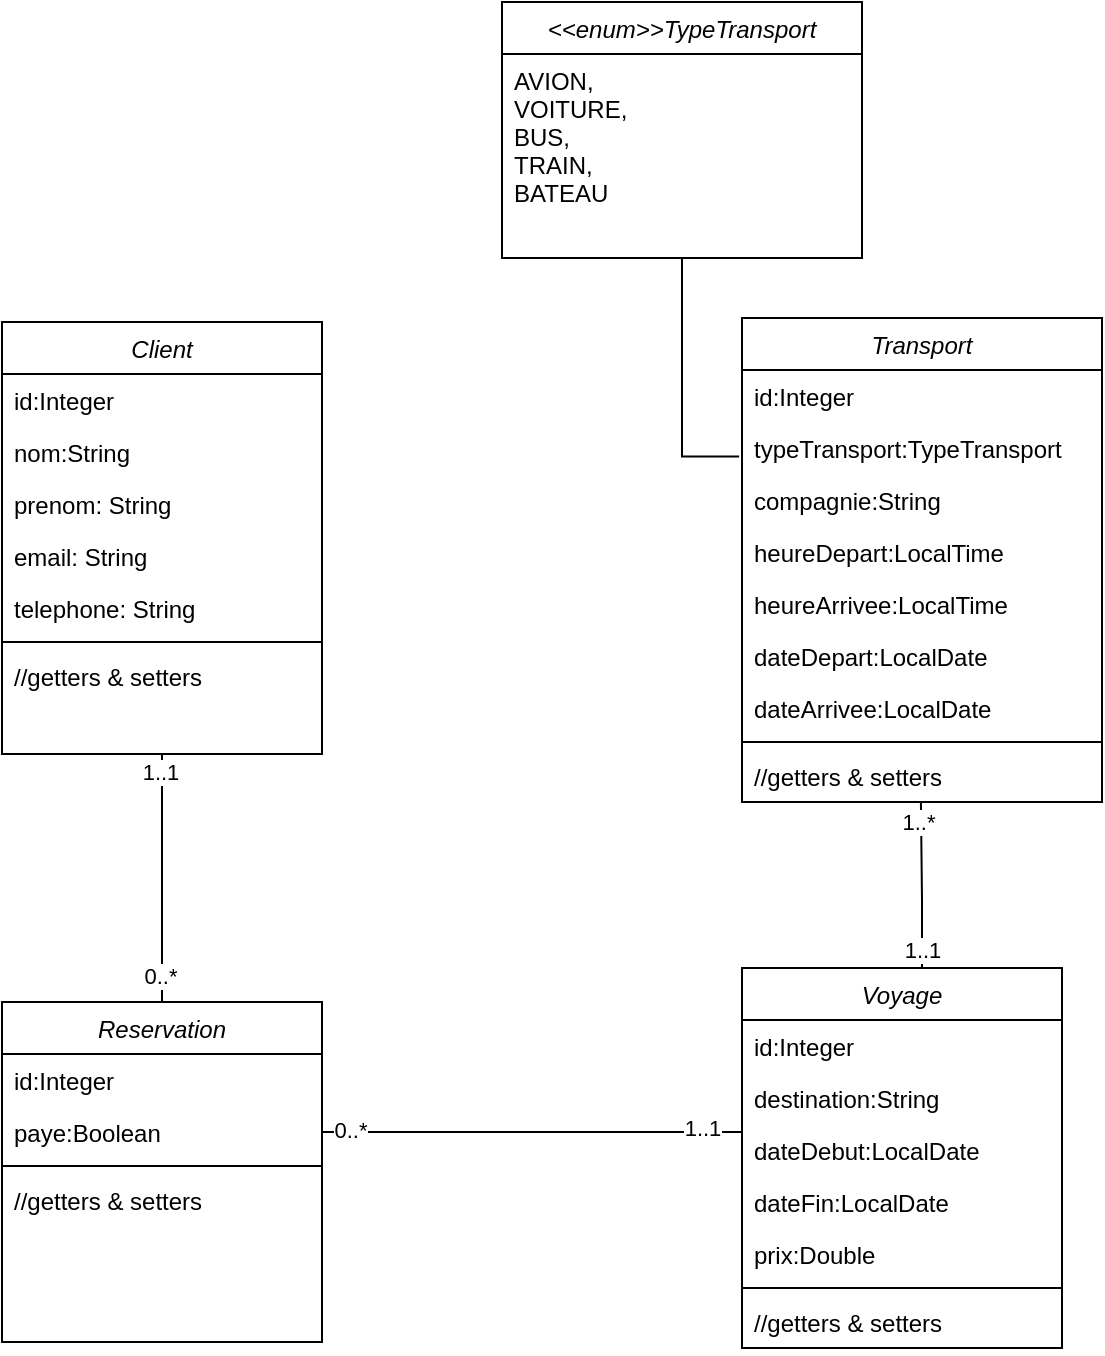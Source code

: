 <mxfile version="24.6.4" type="device">
  <diagram id="C5RBs43oDa-KdzZeNtuy" name="Page-1">
    <mxGraphModel dx="1444" dy="2051" grid="1" gridSize="10" guides="1" tooltips="1" connect="1" arrows="1" fold="1" page="1" pageScale="1" pageWidth="827" pageHeight="1169" math="0" shadow="0">
      <root>
        <mxCell id="WIyWlLk6GJQsqaUBKTNV-0" />
        <mxCell id="WIyWlLk6GJQsqaUBKTNV-1" parent="WIyWlLk6GJQsqaUBKTNV-0" />
        <mxCell id="aC_3fk4rz2id47iMhi8N-8" style="edgeStyle=orthogonalEdgeStyle;rounded=0;orthogonalLoop=1;jettySize=auto;html=1;entryX=0.5;entryY=0;entryDx=0;entryDy=0;endArrow=none;endFill=0;" parent="WIyWlLk6GJQsqaUBKTNV-1" source="txLLYTd6XV4L-1mIHspS-3" target="aC_3fk4rz2id47iMhi8N-0" edge="1">
          <mxGeometry relative="1" as="geometry" />
        </mxCell>
        <mxCell id="aC_3fk4rz2id47iMhi8N-9" value="0..*" style="edgeLabel;html=1;align=center;verticalAlign=middle;resizable=0;points=[];" parent="aC_3fk4rz2id47iMhi8N-8" vertex="1" connectable="0">
          <mxGeometry x="0.783" y="-1" relative="1" as="geometry">
            <mxPoint as="offset" />
          </mxGeometry>
        </mxCell>
        <mxCell id="aC_3fk4rz2id47iMhi8N-10" value="1..1" style="edgeLabel;html=1;align=center;verticalAlign=middle;resizable=0;points=[];" parent="aC_3fk4rz2id47iMhi8N-8" vertex="1" connectable="0">
          <mxGeometry x="-0.857" y="-1" relative="1" as="geometry">
            <mxPoint as="offset" />
          </mxGeometry>
        </mxCell>
        <mxCell id="txLLYTd6XV4L-1mIHspS-3" value="Client" style="swimlane;fontStyle=2;align=center;verticalAlign=top;childLayout=stackLayout;horizontal=1;startSize=26;horizontalStack=0;resizeParent=1;resizeLast=0;collapsible=1;marginBottom=0;rounded=0;shadow=0;strokeWidth=1;" parent="WIyWlLk6GJQsqaUBKTNV-1" vertex="1">
          <mxGeometry x="110" y="-240" width="160" height="216" as="geometry">
            <mxRectangle x="230" y="140" width="160" height="26" as="alternateBounds" />
          </mxGeometry>
        </mxCell>
        <mxCell id="txLLYTd6XV4L-1mIHspS-4" value="id:Integer" style="text;align=left;verticalAlign=top;spacingLeft=4;spacingRight=4;overflow=hidden;rotatable=0;points=[[0,0.5],[1,0.5]];portConstraint=eastwest;" parent="txLLYTd6XV4L-1mIHspS-3" vertex="1">
          <mxGeometry y="26" width="160" height="26" as="geometry" />
        </mxCell>
        <mxCell id="txLLYTd6XV4L-1mIHspS-5" value="nom:String" style="text;align=left;verticalAlign=top;spacingLeft=4;spacingRight=4;overflow=hidden;rotatable=0;points=[[0,0.5],[1,0.5]];portConstraint=eastwest;rounded=0;shadow=0;html=0;" parent="txLLYTd6XV4L-1mIHspS-3" vertex="1">
          <mxGeometry y="52" width="160" height="26" as="geometry" />
        </mxCell>
        <mxCell id="txLLYTd6XV4L-1mIHspS-6" value="prenom: String" style="text;align=left;verticalAlign=top;spacingLeft=4;spacingRight=4;overflow=hidden;rotatable=0;points=[[0,0.5],[1,0.5]];portConstraint=eastwest;rounded=0;shadow=0;html=0;" parent="txLLYTd6XV4L-1mIHspS-3" vertex="1">
          <mxGeometry y="78" width="160" height="26" as="geometry" />
        </mxCell>
        <mxCell id="txLLYTd6XV4L-1mIHspS-7" value="email: String" style="text;align=left;verticalAlign=top;spacingLeft=4;spacingRight=4;overflow=hidden;rotatable=0;points=[[0,0.5],[1,0.5]];portConstraint=eastwest;rounded=0;shadow=0;html=0;" parent="txLLYTd6XV4L-1mIHspS-3" vertex="1">
          <mxGeometry y="104" width="160" height="26" as="geometry" />
        </mxCell>
        <mxCell id="txLLYTd6XV4L-1mIHspS-8" value="telephone: String" style="text;align=left;verticalAlign=top;spacingLeft=4;spacingRight=4;overflow=hidden;rotatable=0;points=[[0,0.5],[1,0.5]];portConstraint=eastwest;rounded=0;shadow=0;html=0;" parent="txLLYTd6XV4L-1mIHspS-3" vertex="1">
          <mxGeometry y="130" width="160" height="26" as="geometry" />
        </mxCell>
        <mxCell id="txLLYTd6XV4L-1mIHspS-10" value="" style="line;html=1;strokeWidth=1;align=left;verticalAlign=middle;spacingTop=-1;spacingLeft=3;spacingRight=3;rotatable=0;labelPosition=right;points=[];portConstraint=eastwest;" parent="txLLYTd6XV4L-1mIHspS-3" vertex="1">
          <mxGeometry y="156" width="160" height="8" as="geometry" />
        </mxCell>
        <mxCell id="txLLYTd6XV4L-1mIHspS-11" value="//getters &amp; setters" style="text;align=left;verticalAlign=top;spacingLeft=4;spacingRight=4;overflow=hidden;rotatable=0;points=[[0,0.5],[1,0.5]];portConstraint=eastwest;" parent="txLLYTd6XV4L-1mIHspS-3" vertex="1">
          <mxGeometry y="164" width="160" height="26" as="geometry" />
        </mxCell>
        <mxCell id="aC_3fk4rz2id47iMhi8N-0" value="Reservation" style="swimlane;fontStyle=2;align=center;verticalAlign=top;childLayout=stackLayout;horizontal=1;startSize=26;horizontalStack=0;resizeParent=1;resizeLast=0;collapsible=1;marginBottom=0;rounded=0;shadow=0;strokeWidth=1;" parent="WIyWlLk6GJQsqaUBKTNV-1" vertex="1">
          <mxGeometry x="110" y="100" width="160" height="170" as="geometry">
            <mxRectangle x="230" y="140" width="160" height="26" as="alternateBounds" />
          </mxGeometry>
        </mxCell>
        <mxCell id="aC_3fk4rz2id47iMhi8N-1" value="id:Integer" style="text;align=left;verticalAlign=top;spacingLeft=4;spacingRight=4;overflow=hidden;rotatable=0;points=[[0,0.5],[1,0.5]];portConstraint=eastwest;" parent="aC_3fk4rz2id47iMhi8N-0" vertex="1">
          <mxGeometry y="26" width="160" height="26" as="geometry" />
        </mxCell>
        <mxCell id="aC_3fk4rz2id47iMhi8N-2" value="paye:Boolean" style="text;align=left;verticalAlign=top;spacingLeft=4;spacingRight=4;overflow=hidden;rotatable=0;points=[[0,0.5],[1,0.5]];portConstraint=eastwest;rounded=0;shadow=0;html=0;" parent="aC_3fk4rz2id47iMhi8N-0" vertex="1">
          <mxGeometry y="52" width="160" height="26" as="geometry" />
        </mxCell>
        <mxCell id="aC_3fk4rz2id47iMhi8N-6" value="" style="line;html=1;strokeWidth=1;align=left;verticalAlign=middle;spacingTop=-1;spacingLeft=3;spacingRight=3;rotatable=0;labelPosition=right;points=[];portConstraint=eastwest;" parent="aC_3fk4rz2id47iMhi8N-0" vertex="1">
          <mxGeometry y="78" width="160" height="8" as="geometry" />
        </mxCell>
        <mxCell id="aC_3fk4rz2id47iMhi8N-7" value="//getters &amp; setters" style="text;align=left;verticalAlign=top;spacingLeft=4;spacingRight=4;overflow=hidden;rotatable=0;points=[[0,0.5],[1,0.5]];portConstraint=eastwest;" parent="aC_3fk4rz2id47iMhi8N-0" vertex="1">
          <mxGeometry y="86" width="160" height="26" as="geometry" />
        </mxCell>
        <mxCell id="aC_3fk4rz2id47iMhi8N-11" value="Voyage" style="swimlane;fontStyle=2;align=center;verticalAlign=top;childLayout=stackLayout;horizontal=1;startSize=26;horizontalStack=0;resizeParent=1;resizeLast=0;collapsible=1;marginBottom=0;rounded=0;shadow=0;strokeWidth=1;" parent="WIyWlLk6GJQsqaUBKTNV-1" vertex="1">
          <mxGeometry x="480" y="83" width="160" height="190" as="geometry">
            <mxRectangle x="230" y="140" width="160" height="26" as="alternateBounds" />
          </mxGeometry>
        </mxCell>
        <mxCell id="aC_3fk4rz2id47iMhi8N-12" value="id:Integer" style="text;align=left;verticalAlign=top;spacingLeft=4;spacingRight=4;overflow=hidden;rotatable=0;points=[[0,0.5],[1,0.5]];portConstraint=eastwest;" parent="aC_3fk4rz2id47iMhi8N-11" vertex="1">
          <mxGeometry y="26" width="160" height="26" as="geometry" />
        </mxCell>
        <mxCell id="aC_3fk4rz2id47iMhi8N-13" value="destination:String" style="text;align=left;verticalAlign=top;spacingLeft=4;spacingRight=4;overflow=hidden;rotatable=0;points=[[0,0.5],[1,0.5]];portConstraint=eastwest;rounded=0;shadow=0;html=0;" parent="aC_3fk4rz2id47iMhi8N-11" vertex="1">
          <mxGeometry y="52" width="160" height="26" as="geometry" />
        </mxCell>
        <mxCell id="aC_3fk4rz2id47iMhi8N-17" value="dateDebut:LocalDate" style="text;align=left;verticalAlign=top;spacingLeft=4;spacingRight=4;overflow=hidden;rotatable=0;points=[[0,0.5],[1,0.5]];portConstraint=eastwest;rounded=0;shadow=0;html=0;" parent="aC_3fk4rz2id47iMhi8N-11" vertex="1">
          <mxGeometry y="78" width="160" height="26" as="geometry" />
        </mxCell>
        <mxCell id="aC_3fk4rz2id47iMhi8N-18" value="dateFin:LocalDate" style="text;align=left;verticalAlign=top;spacingLeft=4;spacingRight=4;overflow=hidden;rotatable=0;points=[[0,0.5],[1,0.5]];portConstraint=eastwest;rounded=0;shadow=0;html=0;" parent="aC_3fk4rz2id47iMhi8N-11" vertex="1">
          <mxGeometry y="104" width="160" height="26" as="geometry" />
        </mxCell>
        <mxCell id="aC_3fk4rz2id47iMhi8N-19" value="prix:Double" style="text;align=left;verticalAlign=top;spacingLeft=4;spacingRight=4;overflow=hidden;rotatable=0;points=[[0,0.5],[1,0.5]];portConstraint=eastwest;rounded=0;shadow=0;html=0;" parent="aC_3fk4rz2id47iMhi8N-11" vertex="1">
          <mxGeometry y="130" width="160" height="26" as="geometry" />
        </mxCell>
        <mxCell id="aC_3fk4rz2id47iMhi8N-14" value="" style="line;html=1;strokeWidth=1;align=left;verticalAlign=middle;spacingTop=-1;spacingLeft=3;spacingRight=3;rotatable=0;labelPosition=right;points=[];portConstraint=eastwest;" parent="aC_3fk4rz2id47iMhi8N-11" vertex="1">
          <mxGeometry y="156" width="160" height="8" as="geometry" />
        </mxCell>
        <mxCell id="aC_3fk4rz2id47iMhi8N-15" value="//getters &amp; setters" style="text;align=left;verticalAlign=top;spacingLeft=4;spacingRight=4;overflow=hidden;rotatable=0;points=[[0,0.5],[1,0.5]];portConstraint=eastwest;" parent="aC_3fk4rz2id47iMhi8N-11" vertex="1">
          <mxGeometry y="164" width="160" height="26" as="geometry" />
        </mxCell>
        <mxCell id="aC_3fk4rz2id47iMhi8N-16" style="edgeStyle=orthogonalEdgeStyle;rounded=0;orthogonalLoop=1;jettySize=auto;html=1;entryX=0;entryY=0.5;entryDx=0;entryDy=0;endArrow=none;endFill=0;" parent="WIyWlLk6GJQsqaUBKTNV-1" source="aC_3fk4rz2id47iMhi8N-2" target="aC_3fk4rz2id47iMhi8N-11" edge="1">
          <mxGeometry relative="1" as="geometry">
            <Array as="points">
              <mxPoint x="480" y="165" />
            </Array>
          </mxGeometry>
        </mxCell>
        <mxCell id="aC_3fk4rz2id47iMhi8N-20" value="1..1" style="edgeLabel;html=1;align=center;verticalAlign=middle;resizable=0;points=[];" parent="aC_3fk4rz2id47iMhi8N-16" vertex="1" connectable="0">
          <mxGeometry x="0.702" y="2" relative="1" as="geometry">
            <mxPoint as="offset" />
          </mxGeometry>
        </mxCell>
        <mxCell id="aC_3fk4rz2id47iMhi8N-21" value="0..*" style="edgeLabel;html=1;align=center;verticalAlign=middle;resizable=0;points=[];" parent="aC_3fk4rz2id47iMhi8N-16" vertex="1" connectable="0">
          <mxGeometry x="-0.877" y="1" relative="1" as="geometry">
            <mxPoint as="offset" />
          </mxGeometry>
        </mxCell>
        <mxCell id="aC_3fk4rz2id47iMhi8N-22" value="Transport" style="swimlane;fontStyle=2;align=center;verticalAlign=top;childLayout=stackLayout;horizontal=1;startSize=26;horizontalStack=0;resizeParent=1;resizeLast=0;collapsible=1;marginBottom=0;rounded=0;shadow=0;strokeWidth=1;" parent="WIyWlLk6GJQsqaUBKTNV-1" vertex="1">
          <mxGeometry x="480" y="-242" width="180" height="242" as="geometry">
            <mxRectangle x="230" y="140" width="160" height="26" as="alternateBounds" />
          </mxGeometry>
        </mxCell>
        <mxCell id="aC_3fk4rz2id47iMhi8N-23" value="id:Integer" style="text;align=left;verticalAlign=top;spacingLeft=4;spacingRight=4;overflow=hidden;rotatable=0;points=[[0,0.5],[1,0.5]];portConstraint=eastwest;" parent="aC_3fk4rz2id47iMhi8N-22" vertex="1">
          <mxGeometry y="26" width="180" height="26" as="geometry" />
        </mxCell>
        <mxCell id="aC_3fk4rz2id47iMhi8N-24" value="typeTransport:TypeTransport" style="text;align=left;verticalAlign=top;spacingLeft=4;spacingRight=4;overflow=hidden;rotatable=0;points=[[0,0.5],[1,0.5]];portConstraint=eastwest;rounded=0;shadow=0;html=0;" parent="aC_3fk4rz2id47iMhi8N-22" vertex="1">
          <mxGeometry y="52" width="180" height="26" as="geometry" />
        </mxCell>
        <mxCell id="aC_3fk4rz2id47iMhi8N-25" value="compagnie:String" style="text;align=left;verticalAlign=top;spacingLeft=4;spacingRight=4;overflow=hidden;rotatable=0;points=[[0,0.5],[1,0.5]];portConstraint=eastwest;rounded=0;shadow=0;html=0;" parent="aC_3fk4rz2id47iMhi8N-22" vertex="1">
          <mxGeometry y="78" width="180" height="26" as="geometry" />
        </mxCell>
        <mxCell id="aC_3fk4rz2id47iMhi8N-26" value="heureDepart:LocalTime" style="text;align=left;verticalAlign=top;spacingLeft=4;spacingRight=4;overflow=hidden;rotatable=0;points=[[0,0.5],[1,0.5]];portConstraint=eastwest;rounded=0;shadow=0;html=0;" parent="aC_3fk4rz2id47iMhi8N-22" vertex="1">
          <mxGeometry y="104" width="180" height="26" as="geometry" />
        </mxCell>
        <mxCell id="aC_3fk4rz2id47iMhi8N-27" value="heureArrivee:LocalTime" style="text;align=left;verticalAlign=top;spacingLeft=4;spacingRight=4;overflow=hidden;rotatable=0;points=[[0,0.5],[1,0.5]];portConstraint=eastwest;rounded=0;shadow=0;html=0;" parent="aC_3fk4rz2id47iMhi8N-22" vertex="1">
          <mxGeometry y="130" width="180" height="26" as="geometry" />
        </mxCell>
        <mxCell id="aC_3fk4rz2id47iMhi8N-33" value="dateDepart:LocalDate" style="text;align=left;verticalAlign=top;spacingLeft=4;spacingRight=4;overflow=hidden;rotatable=0;points=[[0,0.5],[1,0.5]];portConstraint=eastwest;rounded=0;shadow=0;html=0;" parent="aC_3fk4rz2id47iMhi8N-22" vertex="1">
          <mxGeometry y="156" width="180" height="26" as="geometry" />
        </mxCell>
        <mxCell id="aC_3fk4rz2id47iMhi8N-34" value="dateArrivee:LocalDate" style="text;align=left;verticalAlign=top;spacingLeft=4;spacingRight=4;overflow=hidden;rotatable=0;points=[[0,0.5],[1,0.5]];portConstraint=eastwest;rounded=0;shadow=0;html=0;" parent="aC_3fk4rz2id47iMhi8N-22" vertex="1">
          <mxGeometry y="182" width="180" height="26" as="geometry" />
        </mxCell>
        <mxCell id="aC_3fk4rz2id47iMhi8N-28" value="" style="line;html=1;strokeWidth=1;align=left;verticalAlign=middle;spacingTop=-1;spacingLeft=3;spacingRight=3;rotatable=0;labelPosition=right;points=[];portConstraint=eastwest;" parent="aC_3fk4rz2id47iMhi8N-22" vertex="1">
          <mxGeometry y="208" width="180" height="8" as="geometry" />
        </mxCell>
        <mxCell id="aC_3fk4rz2id47iMhi8N-29" value="//getters &amp; setters" style="text;align=left;verticalAlign=top;spacingLeft=4;spacingRight=4;overflow=hidden;rotatable=0;points=[[0,0.5],[1,0.5]];portConstraint=eastwest;" parent="aC_3fk4rz2id47iMhi8N-22" vertex="1">
          <mxGeometry y="216" width="180" height="26" as="geometry" />
        </mxCell>
        <mxCell id="aC_3fk4rz2id47iMhi8N-30" style="edgeStyle=orthogonalEdgeStyle;rounded=0;orthogonalLoop=1;jettySize=auto;html=1;entryX=0.497;entryY=1.019;entryDx=0;entryDy=0;entryPerimeter=0;endArrow=none;endFill=0;" parent="WIyWlLk6GJQsqaUBKTNV-1" source="aC_3fk4rz2id47iMhi8N-11" target="aC_3fk4rz2id47iMhi8N-29" edge="1">
          <mxGeometry relative="1" as="geometry">
            <Array as="points">
              <mxPoint x="570" y="49" />
              <mxPoint x="570" y="49" />
            </Array>
          </mxGeometry>
        </mxCell>
        <mxCell id="aC_3fk4rz2id47iMhi8N-31" value="1..*" style="edgeLabel;html=1;align=center;verticalAlign=middle;resizable=0;points=[];" parent="aC_3fk4rz2id47iMhi8N-30" vertex="1" connectable="0">
          <mxGeometry x="0.783" y="2" relative="1" as="geometry">
            <mxPoint as="offset" />
          </mxGeometry>
        </mxCell>
        <mxCell id="aC_3fk4rz2id47iMhi8N-32" value="1..1" style="edgeLabel;html=1;align=center;verticalAlign=middle;resizable=0;points=[];" parent="aC_3fk4rz2id47iMhi8N-30" vertex="1" connectable="0">
          <mxGeometry x="-0.781" relative="1" as="geometry">
            <mxPoint as="offset" />
          </mxGeometry>
        </mxCell>
        <mxCell id="aC_3fk4rz2id47iMhi8N-35" value="&lt;&lt;enum&gt;&gt;TypeTransport" style="swimlane;fontStyle=2;align=center;verticalAlign=top;childLayout=stackLayout;horizontal=1;startSize=26;horizontalStack=0;resizeParent=1;resizeLast=0;collapsible=1;marginBottom=0;rounded=0;shadow=0;strokeWidth=1;" parent="WIyWlLk6GJQsqaUBKTNV-1" vertex="1">
          <mxGeometry x="360" y="-400" width="180" height="128" as="geometry">
            <mxRectangle x="230" y="140" width="160" height="26" as="alternateBounds" />
          </mxGeometry>
        </mxCell>
        <mxCell id="aC_3fk4rz2id47iMhi8N-36" value="AVION,&#xa;VOITURE,&#xa;BUS, &#xa;TRAIN, &#xa;BATEAU" style="text;align=left;verticalAlign=top;spacingLeft=4;spacingRight=4;overflow=hidden;rotatable=0;points=[[0,0.5],[1,0.5]];portConstraint=eastwest;" parent="aC_3fk4rz2id47iMhi8N-35" vertex="1">
          <mxGeometry y="26" width="180" height="94" as="geometry" />
        </mxCell>
        <mxCell id="aC_3fk4rz2id47iMhi8N-45" style="edgeStyle=orthogonalEdgeStyle;rounded=0;orthogonalLoop=1;jettySize=auto;html=1;entryX=-0.008;entryY=0.663;entryDx=0;entryDy=0;entryPerimeter=0;endArrow=none;endFill=0;" parent="WIyWlLk6GJQsqaUBKTNV-1" source="aC_3fk4rz2id47iMhi8N-35" target="aC_3fk4rz2id47iMhi8N-24" edge="1">
          <mxGeometry relative="1" as="geometry" />
        </mxCell>
      </root>
    </mxGraphModel>
  </diagram>
</mxfile>
